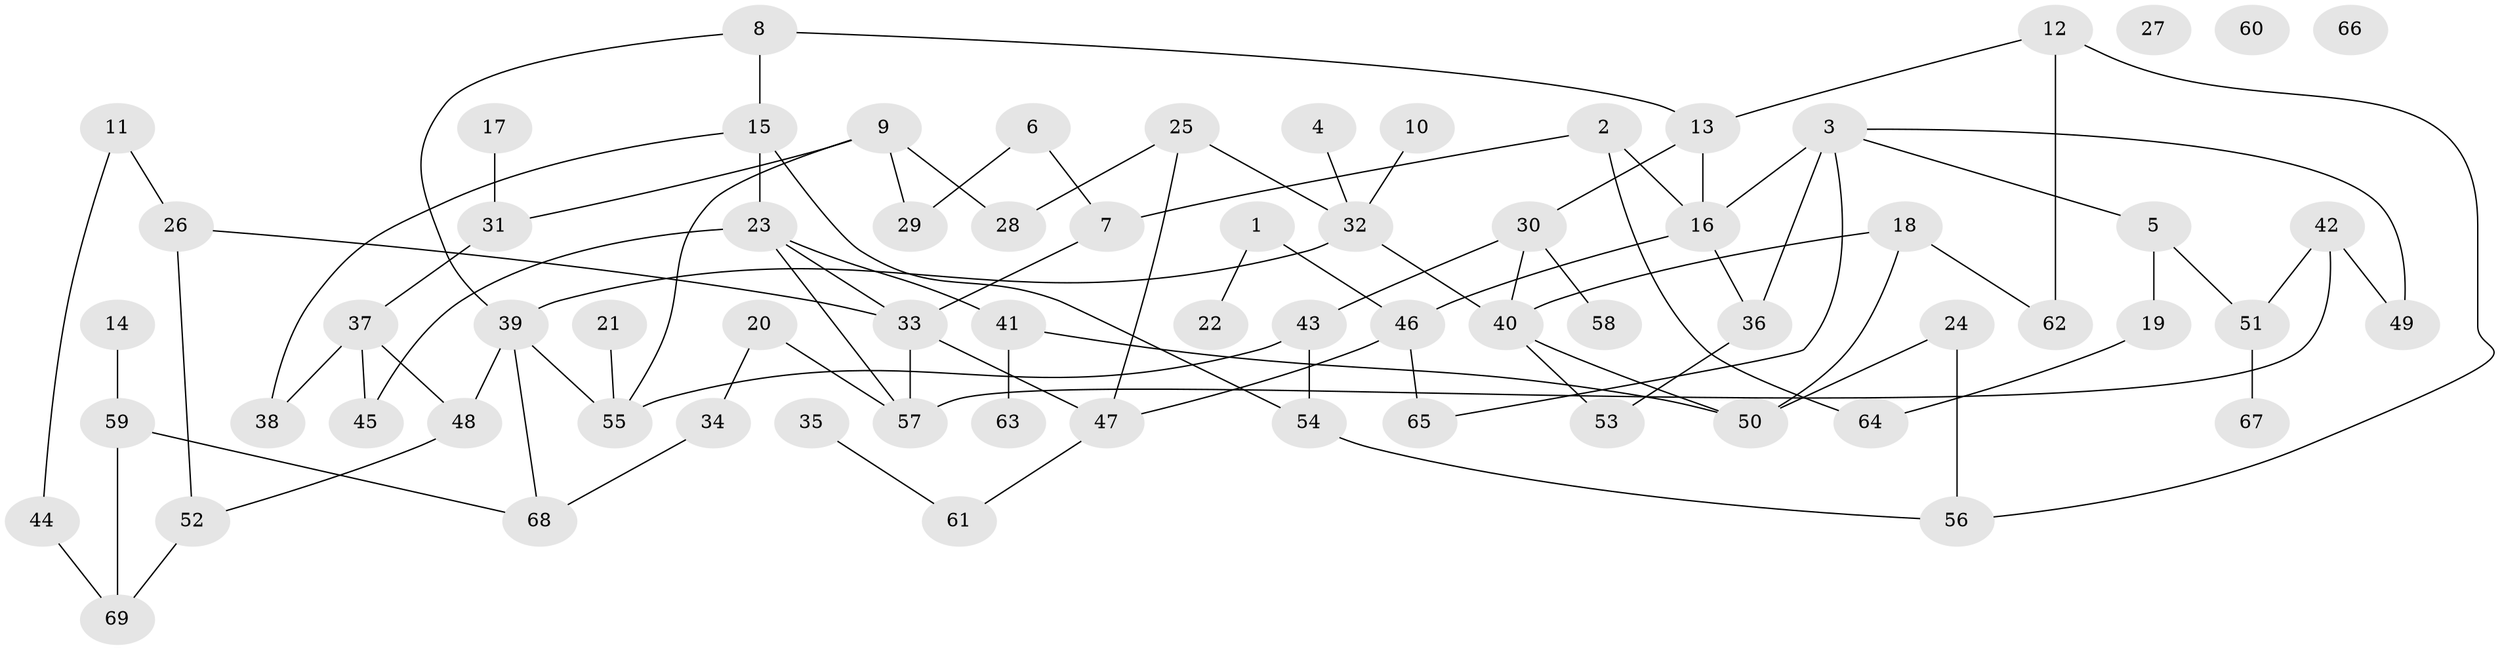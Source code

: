 // Generated by graph-tools (version 1.1) at 2025/49/03/09/25 03:49:12]
// undirected, 69 vertices, 92 edges
graph export_dot {
graph [start="1"]
  node [color=gray90,style=filled];
  1;
  2;
  3;
  4;
  5;
  6;
  7;
  8;
  9;
  10;
  11;
  12;
  13;
  14;
  15;
  16;
  17;
  18;
  19;
  20;
  21;
  22;
  23;
  24;
  25;
  26;
  27;
  28;
  29;
  30;
  31;
  32;
  33;
  34;
  35;
  36;
  37;
  38;
  39;
  40;
  41;
  42;
  43;
  44;
  45;
  46;
  47;
  48;
  49;
  50;
  51;
  52;
  53;
  54;
  55;
  56;
  57;
  58;
  59;
  60;
  61;
  62;
  63;
  64;
  65;
  66;
  67;
  68;
  69;
  1 -- 22;
  1 -- 46;
  2 -- 7;
  2 -- 16;
  2 -- 64;
  3 -- 5;
  3 -- 16;
  3 -- 36;
  3 -- 49;
  3 -- 65;
  4 -- 32;
  5 -- 19;
  5 -- 51;
  6 -- 7;
  6 -- 29;
  7 -- 33;
  8 -- 13;
  8 -- 15;
  8 -- 39;
  9 -- 28;
  9 -- 29;
  9 -- 31;
  9 -- 55;
  10 -- 32;
  11 -- 26;
  11 -- 44;
  12 -- 13;
  12 -- 56;
  12 -- 62;
  13 -- 16;
  13 -- 30;
  14 -- 59;
  15 -- 23;
  15 -- 38;
  15 -- 54;
  16 -- 36;
  16 -- 46;
  17 -- 31;
  18 -- 40;
  18 -- 50;
  18 -- 62;
  19 -- 64;
  20 -- 34;
  20 -- 57;
  21 -- 55;
  23 -- 33;
  23 -- 41;
  23 -- 45;
  23 -- 57;
  24 -- 50;
  24 -- 56;
  25 -- 28;
  25 -- 32;
  25 -- 47;
  26 -- 33;
  26 -- 52;
  30 -- 40;
  30 -- 43;
  30 -- 58;
  31 -- 37;
  32 -- 39;
  32 -- 40;
  33 -- 47;
  33 -- 57;
  34 -- 68;
  35 -- 61;
  36 -- 53;
  37 -- 38;
  37 -- 45;
  37 -- 48;
  39 -- 48;
  39 -- 55;
  39 -- 68;
  40 -- 50;
  40 -- 53;
  41 -- 50;
  41 -- 63;
  42 -- 49;
  42 -- 51;
  42 -- 57;
  43 -- 54;
  43 -- 55;
  44 -- 69;
  46 -- 47;
  46 -- 65;
  47 -- 61;
  48 -- 52;
  51 -- 67;
  52 -- 69;
  54 -- 56;
  59 -- 68;
  59 -- 69;
}
